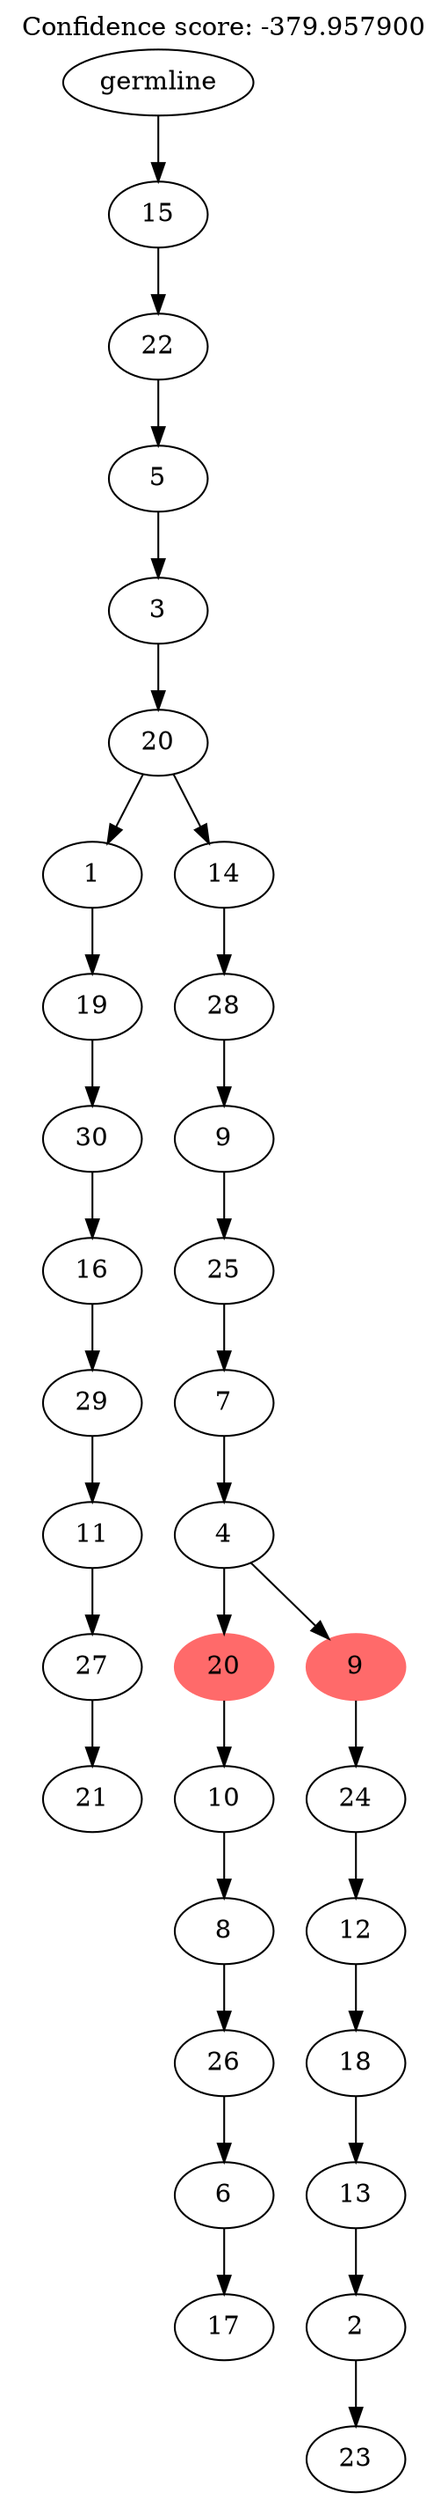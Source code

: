 digraph g {
	"31" -> "32";
	"32" [label="21"];
	"30" -> "31";
	"31" [label="27"];
	"29" -> "30";
	"30" [label="11"];
	"28" -> "29";
	"29" [label="29"];
	"27" -> "28";
	"28" [label="16"];
	"26" -> "27";
	"27" [label="30"];
	"25" -> "26";
	"26" [label="19"];
	"23" -> "24";
	"24" [label="17"];
	"22" -> "23";
	"23" [label="6"];
	"21" -> "22";
	"22" [label="26"];
	"20" -> "21";
	"21" [label="8"];
	"19" -> "20";
	"20" [label="10"];
	"17" -> "18";
	"18" [label="23"];
	"16" -> "17";
	"17" [label="2"];
	"15" -> "16";
	"16" [label="13"];
	"14" -> "15";
	"15" [label="18"];
	"13" -> "14";
	"14" [label="12"];
	"12" -> "13";
	"13" [label="24"];
	"11" -> "12";
	"12" [color=indianred1, style=filled, label="9"];
	"11" -> "19";
	"19" [color=indianred1, style=filled, label="20"];
	"10" -> "11";
	"11" [label="4"];
	"9" -> "10";
	"10" [label="7"];
	"8" -> "9";
	"9" [label="25"];
	"7" -> "8";
	"8" [label="9"];
	"6" -> "7";
	"7" [label="28"];
	"5" -> "6";
	"6" [label="14"];
	"5" -> "25";
	"25" [label="1"];
	"4" -> "5";
	"5" [label="20"];
	"3" -> "4";
	"4" [label="3"];
	"2" -> "3";
	"3" [label="5"];
	"1" -> "2";
	"2" [label="22"];
	"0" -> "1";
	"1" [label="15"];
	"0" [label="germline"];
	labelloc="t";
	label="Confidence score: -379.957900";
}
